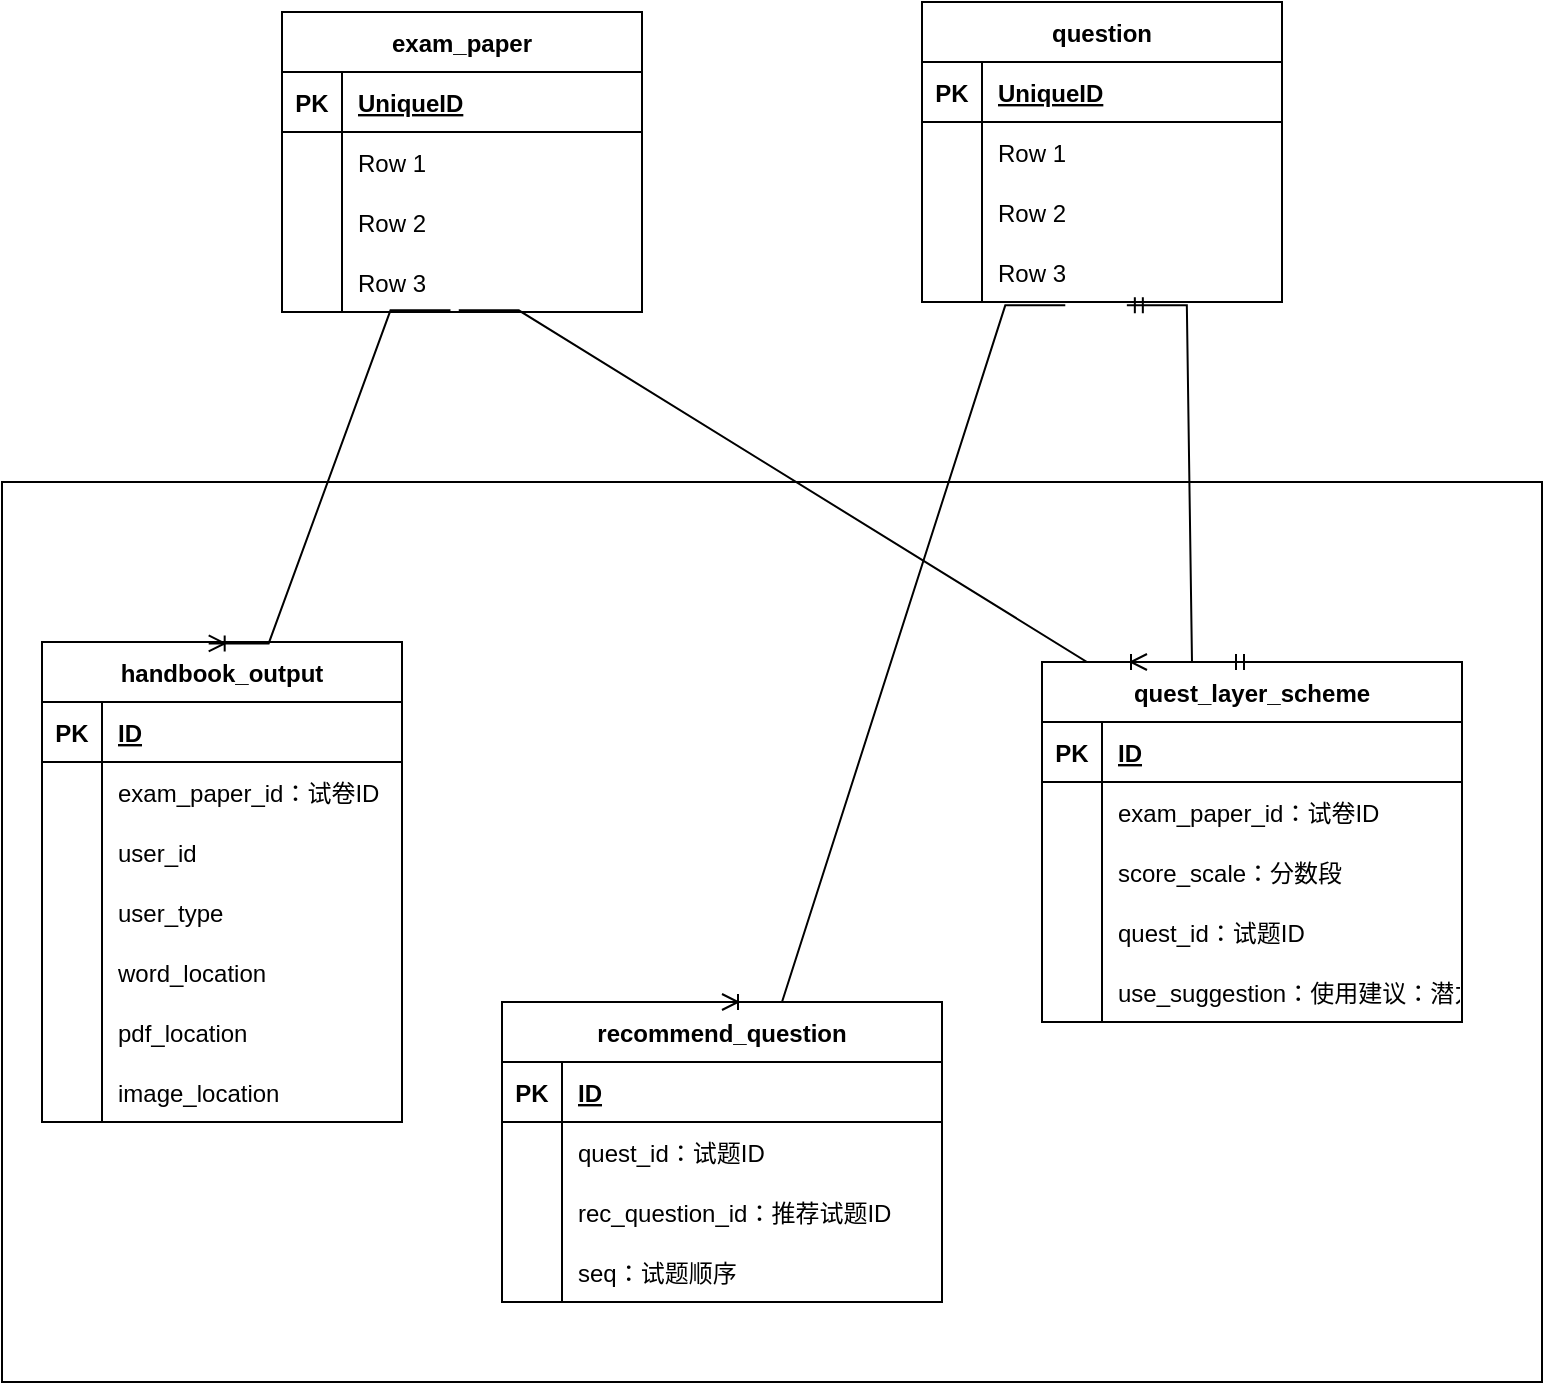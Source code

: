 <mxfile version="20.5.3" type="github"><diagram id="fiKNJ_9EI0TaHURzTXu0" name="第 1 页"><mxGraphModel dx="1185" dy="635" grid="1" gridSize="10" guides="1" tooltips="1" connect="1" arrows="1" fold="1" page="1" pageScale="1" pageWidth="827" pageHeight="1169" math="0" shadow="0"><root><mxCell id="0"/><mxCell id="1" parent="0"/><mxCell id="vGdT2WKixsd-tFbBVOdh-103" value="" style="rounded=0;whiteSpace=wrap;html=1;" vertex="1" parent="1"><mxGeometry x="20" y="290" width="770" height="450" as="geometry"/></mxCell><mxCell id="vGdT2WKixsd-tFbBVOdh-1" value="quest_layer_scheme" style="shape=table;startSize=30;container=1;collapsible=1;childLayout=tableLayout;fixedRows=1;rowLines=0;fontStyle=1;align=center;resizeLast=1;" vertex="1" parent="1"><mxGeometry x="540" y="380" width="210" height="180" as="geometry"><mxRectangle x="210" y="260" width="70" height="30" as="alternateBounds"/></mxGeometry></mxCell><mxCell id="vGdT2WKixsd-tFbBVOdh-2" value="" style="shape=tableRow;horizontal=0;startSize=0;swimlaneHead=0;swimlaneBody=0;fillColor=none;collapsible=0;dropTarget=0;points=[[0,0.5],[1,0.5]];portConstraint=eastwest;top=0;left=0;right=0;bottom=1;" vertex="1" parent="vGdT2WKixsd-tFbBVOdh-1"><mxGeometry y="30" width="210" height="30" as="geometry"/></mxCell><mxCell id="vGdT2WKixsd-tFbBVOdh-3" value="PK" style="shape=partialRectangle;connectable=0;fillColor=none;top=0;left=0;bottom=0;right=0;fontStyle=1;overflow=hidden;" vertex="1" parent="vGdT2WKixsd-tFbBVOdh-2"><mxGeometry width="30" height="30" as="geometry"><mxRectangle width="30" height="30" as="alternateBounds"/></mxGeometry></mxCell><mxCell id="vGdT2WKixsd-tFbBVOdh-4" value="ID" style="shape=partialRectangle;connectable=0;fillColor=none;top=0;left=0;bottom=0;right=0;align=left;spacingLeft=6;fontStyle=5;overflow=hidden;" vertex="1" parent="vGdT2WKixsd-tFbBVOdh-2"><mxGeometry x="30" width="180" height="30" as="geometry"><mxRectangle width="180" height="30" as="alternateBounds"/></mxGeometry></mxCell><mxCell id="vGdT2WKixsd-tFbBVOdh-5" value="" style="shape=tableRow;horizontal=0;startSize=0;swimlaneHead=0;swimlaneBody=0;fillColor=none;collapsible=0;dropTarget=0;points=[[0,0.5],[1,0.5]];portConstraint=eastwest;top=0;left=0;right=0;bottom=0;" vertex="1" parent="vGdT2WKixsd-tFbBVOdh-1"><mxGeometry y="60" width="210" height="30" as="geometry"/></mxCell><mxCell id="vGdT2WKixsd-tFbBVOdh-6" value="" style="shape=partialRectangle;connectable=0;fillColor=none;top=0;left=0;bottom=0;right=0;editable=1;overflow=hidden;" vertex="1" parent="vGdT2WKixsd-tFbBVOdh-5"><mxGeometry width="30" height="30" as="geometry"><mxRectangle width="30" height="30" as="alternateBounds"/></mxGeometry></mxCell><mxCell id="vGdT2WKixsd-tFbBVOdh-7" value="exam_paper_id：试卷ID" style="shape=partialRectangle;connectable=0;fillColor=none;top=0;left=0;bottom=0;right=0;align=left;spacingLeft=6;overflow=hidden;" vertex="1" parent="vGdT2WKixsd-tFbBVOdh-5"><mxGeometry x="30" width="180" height="30" as="geometry"><mxRectangle width="180" height="30" as="alternateBounds"/></mxGeometry></mxCell><mxCell id="vGdT2WKixsd-tFbBVOdh-8" value="" style="shape=tableRow;horizontal=0;startSize=0;swimlaneHead=0;swimlaneBody=0;fillColor=none;collapsible=0;dropTarget=0;points=[[0,0.5],[1,0.5]];portConstraint=eastwest;top=0;left=0;right=0;bottom=0;" vertex="1" parent="vGdT2WKixsd-tFbBVOdh-1"><mxGeometry y="90" width="210" height="30" as="geometry"/></mxCell><mxCell id="vGdT2WKixsd-tFbBVOdh-9" value="" style="shape=partialRectangle;connectable=0;fillColor=none;top=0;left=0;bottom=0;right=0;editable=1;overflow=hidden;" vertex="1" parent="vGdT2WKixsd-tFbBVOdh-8"><mxGeometry width="30" height="30" as="geometry"><mxRectangle width="30" height="30" as="alternateBounds"/></mxGeometry></mxCell><mxCell id="vGdT2WKixsd-tFbBVOdh-10" value="score_scale：分数段" style="shape=partialRectangle;connectable=0;fillColor=none;top=0;left=0;bottom=0;right=0;align=left;spacingLeft=6;overflow=hidden;" vertex="1" parent="vGdT2WKixsd-tFbBVOdh-8"><mxGeometry x="30" width="180" height="30" as="geometry"><mxRectangle width="180" height="30" as="alternateBounds"/></mxGeometry></mxCell><mxCell id="vGdT2WKixsd-tFbBVOdh-11" value="" style="shape=tableRow;horizontal=0;startSize=0;swimlaneHead=0;swimlaneBody=0;fillColor=none;collapsible=0;dropTarget=0;points=[[0,0.5],[1,0.5]];portConstraint=eastwest;top=0;left=0;right=0;bottom=0;" vertex="1" parent="vGdT2WKixsd-tFbBVOdh-1"><mxGeometry y="120" width="210" height="30" as="geometry"/></mxCell><mxCell id="vGdT2WKixsd-tFbBVOdh-12" value="" style="shape=partialRectangle;connectable=0;fillColor=none;top=0;left=0;bottom=0;right=0;editable=1;overflow=hidden;" vertex="1" parent="vGdT2WKixsd-tFbBVOdh-11"><mxGeometry width="30" height="30" as="geometry"><mxRectangle width="30" height="30" as="alternateBounds"/></mxGeometry></mxCell><mxCell id="vGdT2WKixsd-tFbBVOdh-13" value="quest_id：试题ID" style="shape=partialRectangle;connectable=0;fillColor=none;top=0;left=0;bottom=0;right=0;align=left;spacingLeft=6;overflow=hidden;" vertex="1" parent="vGdT2WKixsd-tFbBVOdh-11"><mxGeometry x="30" width="180" height="30" as="geometry"><mxRectangle width="180" height="30" as="alternateBounds"/></mxGeometry></mxCell><mxCell id="vGdT2WKixsd-tFbBVOdh-28" value="" style="shape=tableRow;horizontal=0;startSize=0;swimlaneHead=0;swimlaneBody=0;fillColor=none;collapsible=0;dropTarget=0;points=[[0,0.5],[1,0.5]];portConstraint=eastwest;top=0;left=0;right=0;bottom=0;" vertex="1" parent="vGdT2WKixsd-tFbBVOdh-1"><mxGeometry y="150" width="210" height="30" as="geometry"/></mxCell><mxCell id="vGdT2WKixsd-tFbBVOdh-29" value="" style="shape=partialRectangle;connectable=0;fillColor=none;top=0;left=0;bottom=0;right=0;editable=1;overflow=hidden;" vertex="1" parent="vGdT2WKixsd-tFbBVOdh-28"><mxGeometry width="30" height="30" as="geometry"><mxRectangle width="30" height="30" as="alternateBounds"/></mxGeometry></mxCell><mxCell id="vGdT2WKixsd-tFbBVOdh-30" value="use_suggestion：使用建议：潜力追分题、强化训练题、基础巩固题" style="shape=partialRectangle;connectable=0;fillColor=none;top=0;left=0;bottom=0;right=0;align=left;spacingLeft=6;overflow=hidden;" vertex="1" parent="vGdT2WKixsd-tFbBVOdh-28"><mxGeometry x="30" width="180" height="30" as="geometry"><mxRectangle width="180" height="30" as="alternateBounds"/></mxGeometry></mxCell><mxCell id="vGdT2WKixsd-tFbBVOdh-31" value="exam_paper" style="shape=table;startSize=30;container=1;collapsible=1;childLayout=tableLayout;fixedRows=1;rowLines=0;fontStyle=1;align=center;resizeLast=1;" vertex="1" parent="1"><mxGeometry x="160" y="55" width="180" height="150" as="geometry"/></mxCell><mxCell id="vGdT2WKixsd-tFbBVOdh-32" value="" style="shape=tableRow;horizontal=0;startSize=0;swimlaneHead=0;swimlaneBody=0;fillColor=none;collapsible=0;dropTarget=0;points=[[0,0.5],[1,0.5]];portConstraint=eastwest;top=0;left=0;right=0;bottom=1;" vertex="1" parent="vGdT2WKixsd-tFbBVOdh-31"><mxGeometry y="30" width="180" height="30" as="geometry"/></mxCell><mxCell id="vGdT2WKixsd-tFbBVOdh-33" value="PK" style="shape=partialRectangle;connectable=0;fillColor=none;top=0;left=0;bottom=0;right=0;fontStyle=1;overflow=hidden;" vertex="1" parent="vGdT2WKixsd-tFbBVOdh-32"><mxGeometry width="30" height="30" as="geometry"><mxRectangle width="30" height="30" as="alternateBounds"/></mxGeometry></mxCell><mxCell id="vGdT2WKixsd-tFbBVOdh-34" value="UniqueID" style="shape=partialRectangle;connectable=0;fillColor=none;top=0;left=0;bottom=0;right=0;align=left;spacingLeft=6;fontStyle=5;overflow=hidden;" vertex="1" parent="vGdT2WKixsd-tFbBVOdh-32"><mxGeometry x="30" width="150" height="30" as="geometry"><mxRectangle width="150" height="30" as="alternateBounds"/></mxGeometry></mxCell><mxCell id="vGdT2WKixsd-tFbBVOdh-35" value="" style="shape=tableRow;horizontal=0;startSize=0;swimlaneHead=0;swimlaneBody=0;fillColor=none;collapsible=0;dropTarget=0;points=[[0,0.5],[1,0.5]];portConstraint=eastwest;top=0;left=0;right=0;bottom=0;" vertex="1" parent="vGdT2WKixsd-tFbBVOdh-31"><mxGeometry y="60" width="180" height="30" as="geometry"/></mxCell><mxCell id="vGdT2WKixsd-tFbBVOdh-36" value="" style="shape=partialRectangle;connectable=0;fillColor=none;top=0;left=0;bottom=0;right=0;editable=1;overflow=hidden;" vertex="1" parent="vGdT2WKixsd-tFbBVOdh-35"><mxGeometry width="30" height="30" as="geometry"><mxRectangle width="30" height="30" as="alternateBounds"/></mxGeometry></mxCell><mxCell id="vGdT2WKixsd-tFbBVOdh-37" value="Row 1" style="shape=partialRectangle;connectable=0;fillColor=none;top=0;left=0;bottom=0;right=0;align=left;spacingLeft=6;overflow=hidden;" vertex="1" parent="vGdT2WKixsd-tFbBVOdh-35"><mxGeometry x="30" width="150" height="30" as="geometry"><mxRectangle width="150" height="30" as="alternateBounds"/></mxGeometry></mxCell><mxCell id="vGdT2WKixsd-tFbBVOdh-38" value="" style="shape=tableRow;horizontal=0;startSize=0;swimlaneHead=0;swimlaneBody=0;fillColor=none;collapsible=0;dropTarget=0;points=[[0,0.5],[1,0.5]];portConstraint=eastwest;top=0;left=0;right=0;bottom=0;" vertex="1" parent="vGdT2WKixsd-tFbBVOdh-31"><mxGeometry y="90" width="180" height="30" as="geometry"/></mxCell><mxCell id="vGdT2WKixsd-tFbBVOdh-39" value="" style="shape=partialRectangle;connectable=0;fillColor=none;top=0;left=0;bottom=0;right=0;editable=1;overflow=hidden;" vertex="1" parent="vGdT2WKixsd-tFbBVOdh-38"><mxGeometry width="30" height="30" as="geometry"><mxRectangle width="30" height="30" as="alternateBounds"/></mxGeometry></mxCell><mxCell id="vGdT2WKixsd-tFbBVOdh-40" value="Row 2" style="shape=partialRectangle;connectable=0;fillColor=none;top=0;left=0;bottom=0;right=0;align=left;spacingLeft=6;overflow=hidden;" vertex="1" parent="vGdT2WKixsd-tFbBVOdh-38"><mxGeometry x="30" width="150" height="30" as="geometry"><mxRectangle width="150" height="30" as="alternateBounds"/></mxGeometry></mxCell><mxCell id="vGdT2WKixsd-tFbBVOdh-41" value="" style="shape=tableRow;horizontal=0;startSize=0;swimlaneHead=0;swimlaneBody=0;fillColor=none;collapsible=0;dropTarget=0;points=[[0,0.5],[1,0.5]];portConstraint=eastwest;top=0;left=0;right=0;bottom=0;" vertex="1" parent="vGdT2WKixsd-tFbBVOdh-31"><mxGeometry y="120" width="180" height="30" as="geometry"/></mxCell><mxCell id="vGdT2WKixsd-tFbBVOdh-42" value="" style="shape=partialRectangle;connectable=0;fillColor=none;top=0;left=0;bottom=0;right=0;editable=1;overflow=hidden;" vertex="1" parent="vGdT2WKixsd-tFbBVOdh-41"><mxGeometry width="30" height="30" as="geometry"><mxRectangle width="30" height="30" as="alternateBounds"/></mxGeometry></mxCell><mxCell id="vGdT2WKixsd-tFbBVOdh-43" value="Row 3" style="shape=partialRectangle;connectable=0;fillColor=none;top=0;left=0;bottom=0;right=0;align=left;spacingLeft=6;overflow=hidden;" vertex="1" parent="vGdT2WKixsd-tFbBVOdh-41"><mxGeometry x="30" width="150" height="30" as="geometry"><mxRectangle width="150" height="30" as="alternateBounds"/></mxGeometry></mxCell><mxCell id="vGdT2WKixsd-tFbBVOdh-44" value="question" style="shape=table;startSize=30;container=1;collapsible=1;childLayout=tableLayout;fixedRows=1;rowLines=0;fontStyle=1;align=center;resizeLast=1;" vertex="1" parent="1"><mxGeometry x="480" y="50" width="180" height="150" as="geometry"/></mxCell><mxCell id="vGdT2WKixsd-tFbBVOdh-45" value="" style="shape=tableRow;horizontal=0;startSize=0;swimlaneHead=0;swimlaneBody=0;fillColor=none;collapsible=0;dropTarget=0;points=[[0,0.5],[1,0.5]];portConstraint=eastwest;top=0;left=0;right=0;bottom=1;" vertex="1" parent="vGdT2WKixsd-tFbBVOdh-44"><mxGeometry y="30" width="180" height="30" as="geometry"/></mxCell><mxCell id="vGdT2WKixsd-tFbBVOdh-46" value="PK" style="shape=partialRectangle;connectable=0;fillColor=none;top=0;left=0;bottom=0;right=0;fontStyle=1;overflow=hidden;" vertex="1" parent="vGdT2WKixsd-tFbBVOdh-45"><mxGeometry width="30" height="30" as="geometry"><mxRectangle width="30" height="30" as="alternateBounds"/></mxGeometry></mxCell><mxCell id="vGdT2WKixsd-tFbBVOdh-47" value="UniqueID" style="shape=partialRectangle;connectable=0;fillColor=none;top=0;left=0;bottom=0;right=0;align=left;spacingLeft=6;fontStyle=5;overflow=hidden;" vertex="1" parent="vGdT2WKixsd-tFbBVOdh-45"><mxGeometry x="30" width="150" height="30" as="geometry"><mxRectangle width="150" height="30" as="alternateBounds"/></mxGeometry></mxCell><mxCell id="vGdT2WKixsd-tFbBVOdh-48" value="" style="shape=tableRow;horizontal=0;startSize=0;swimlaneHead=0;swimlaneBody=0;fillColor=none;collapsible=0;dropTarget=0;points=[[0,0.5],[1,0.5]];portConstraint=eastwest;top=0;left=0;right=0;bottom=0;" vertex="1" parent="vGdT2WKixsd-tFbBVOdh-44"><mxGeometry y="60" width="180" height="30" as="geometry"/></mxCell><mxCell id="vGdT2WKixsd-tFbBVOdh-49" value="" style="shape=partialRectangle;connectable=0;fillColor=none;top=0;left=0;bottom=0;right=0;editable=1;overflow=hidden;" vertex="1" parent="vGdT2WKixsd-tFbBVOdh-48"><mxGeometry width="30" height="30" as="geometry"><mxRectangle width="30" height="30" as="alternateBounds"/></mxGeometry></mxCell><mxCell id="vGdT2WKixsd-tFbBVOdh-50" value="Row 1" style="shape=partialRectangle;connectable=0;fillColor=none;top=0;left=0;bottom=0;right=0;align=left;spacingLeft=6;overflow=hidden;" vertex="1" parent="vGdT2WKixsd-tFbBVOdh-48"><mxGeometry x="30" width="150" height="30" as="geometry"><mxRectangle width="150" height="30" as="alternateBounds"/></mxGeometry></mxCell><mxCell id="vGdT2WKixsd-tFbBVOdh-51" value="" style="shape=tableRow;horizontal=0;startSize=0;swimlaneHead=0;swimlaneBody=0;fillColor=none;collapsible=0;dropTarget=0;points=[[0,0.5],[1,0.5]];portConstraint=eastwest;top=0;left=0;right=0;bottom=0;" vertex="1" parent="vGdT2WKixsd-tFbBVOdh-44"><mxGeometry y="90" width="180" height="30" as="geometry"/></mxCell><mxCell id="vGdT2WKixsd-tFbBVOdh-52" value="" style="shape=partialRectangle;connectable=0;fillColor=none;top=0;left=0;bottom=0;right=0;editable=1;overflow=hidden;" vertex="1" parent="vGdT2WKixsd-tFbBVOdh-51"><mxGeometry width="30" height="30" as="geometry"><mxRectangle width="30" height="30" as="alternateBounds"/></mxGeometry></mxCell><mxCell id="vGdT2WKixsd-tFbBVOdh-53" value="Row 2" style="shape=partialRectangle;connectable=0;fillColor=none;top=0;left=0;bottom=0;right=0;align=left;spacingLeft=6;overflow=hidden;" vertex="1" parent="vGdT2WKixsd-tFbBVOdh-51"><mxGeometry x="30" width="150" height="30" as="geometry"><mxRectangle width="150" height="30" as="alternateBounds"/></mxGeometry></mxCell><mxCell id="vGdT2WKixsd-tFbBVOdh-54" value="" style="shape=tableRow;horizontal=0;startSize=0;swimlaneHead=0;swimlaneBody=0;fillColor=none;collapsible=0;dropTarget=0;points=[[0,0.5],[1,0.5]];portConstraint=eastwest;top=0;left=0;right=0;bottom=0;" vertex="1" parent="vGdT2WKixsd-tFbBVOdh-44"><mxGeometry y="120" width="180" height="30" as="geometry"/></mxCell><mxCell id="vGdT2WKixsd-tFbBVOdh-55" value="" style="shape=partialRectangle;connectable=0;fillColor=none;top=0;left=0;bottom=0;right=0;editable=1;overflow=hidden;" vertex="1" parent="vGdT2WKixsd-tFbBVOdh-54"><mxGeometry width="30" height="30" as="geometry"><mxRectangle width="30" height="30" as="alternateBounds"/></mxGeometry></mxCell><mxCell id="vGdT2WKixsd-tFbBVOdh-56" value="Row 3" style="shape=partialRectangle;connectable=0;fillColor=none;top=0;left=0;bottom=0;right=0;align=left;spacingLeft=6;overflow=hidden;" vertex="1" parent="vGdT2WKixsd-tFbBVOdh-54"><mxGeometry x="30" width="150" height="30" as="geometry"><mxRectangle width="150" height="30" as="alternateBounds"/></mxGeometry></mxCell><mxCell id="vGdT2WKixsd-tFbBVOdh-57" value="handbook_output" style="shape=table;startSize=30;container=1;collapsible=1;childLayout=tableLayout;fixedRows=1;rowLines=0;fontStyle=1;align=center;resizeLast=1;" vertex="1" parent="1"><mxGeometry x="40" y="370" width="180" height="240" as="geometry"/></mxCell><mxCell id="vGdT2WKixsd-tFbBVOdh-58" value="" style="shape=tableRow;horizontal=0;startSize=0;swimlaneHead=0;swimlaneBody=0;fillColor=none;collapsible=0;dropTarget=0;points=[[0,0.5],[1,0.5]];portConstraint=eastwest;top=0;left=0;right=0;bottom=1;" vertex="1" parent="vGdT2WKixsd-tFbBVOdh-57"><mxGeometry y="30" width="180" height="30" as="geometry"/></mxCell><mxCell id="vGdT2WKixsd-tFbBVOdh-59" value="PK" style="shape=partialRectangle;connectable=0;fillColor=none;top=0;left=0;bottom=0;right=0;fontStyle=1;overflow=hidden;" vertex="1" parent="vGdT2WKixsd-tFbBVOdh-58"><mxGeometry width="30" height="30" as="geometry"><mxRectangle width="30" height="30" as="alternateBounds"/></mxGeometry></mxCell><mxCell id="vGdT2WKixsd-tFbBVOdh-60" value="ID" style="shape=partialRectangle;connectable=0;fillColor=none;top=0;left=0;bottom=0;right=0;align=left;spacingLeft=6;fontStyle=5;overflow=hidden;" vertex="1" parent="vGdT2WKixsd-tFbBVOdh-58"><mxGeometry x="30" width="150" height="30" as="geometry"><mxRectangle width="150" height="30" as="alternateBounds"/></mxGeometry></mxCell><mxCell id="vGdT2WKixsd-tFbBVOdh-61" value="" style="shape=tableRow;horizontal=0;startSize=0;swimlaneHead=0;swimlaneBody=0;fillColor=none;collapsible=0;dropTarget=0;points=[[0,0.5],[1,0.5]];portConstraint=eastwest;top=0;left=0;right=0;bottom=0;" vertex="1" parent="vGdT2WKixsd-tFbBVOdh-57"><mxGeometry y="60" width="180" height="30" as="geometry"/></mxCell><mxCell id="vGdT2WKixsd-tFbBVOdh-62" value="" style="shape=partialRectangle;connectable=0;fillColor=none;top=0;left=0;bottom=0;right=0;editable=1;overflow=hidden;" vertex="1" parent="vGdT2WKixsd-tFbBVOdh-61"><mxGeometry width="30" height="30" as="geometry"><mxRectangle width="30" height="30" as="alternateBounds"/></mxGeometry></mxCell><mxCell id="vGdT2WKixsd-tFbBVOdh-63" value="exam_paper_id：试卷ID" style="shape=partialRectangle;connectable=0;fillColor=none;top=0;left=0;bottom=0;right=0;align=left;spacingLeft=6;overflow=hidden;" vertex="1" parent="vGdT2WKixsd-tFbBVOdh-61"><mxGeometry x="30" width="150" height="30" as="geometry"><mxRectangle width="150" height="30" as="alternateBounds"/></mxGeometry></mxCell><mxCell id="vGdT2WKixsd-tFbBVOdh-64" value="" style="shape=tableRow;horizontal=0;startSize=0;swimlaneHead=0;swimlaneBody=0;fillColor=none;collapsible=0;dropTarget=0;points=[[0,0.5],[1,0.5]];portConstraint=eastwest;top=0;left=0;right=0;bottom=0;" vertex="1" parent="vGdT2WKixsd-tFbBVOdh-57"><mxGeometry y="90" width="180" height="30" as="geometry"/></mxCell><mxCell id="vGdT2WKixsd-tFbBVOdh-65" value="" style="shape=partialRectangle;connectable=0;fillColor=none;top=0;left=0;bottom=0;right=0;editable=1;overflow=hidden;" vertex="1" parent="vGdT2WKixsd-tFbBVOdh-64"><mxGeometry width="30" height="30" as="geometry"><mxRectangle width="30" height="30" as="alternateBounds"/></mxGeometry></mxCell><mxCell id="vGdT2WKixsd-tFbBVOdh-66" value="user_id" style="shape=partialRectangle;connectable=0;fillColor=none;top=0;left=0;bottom=0;right=0;align=left;spacingLeft=6;overflow=hidden;" vertex="1" parent="vGdT2WKixsd-tFbBVOdh-64"><mxGeometry x="30" width="150" height="30" as="geometry"><mxRectangle width="150" height="30" as="alternateBounds"/></mxGeometry></mxCell><mxCell id="vGdT2WKixsd-tFbBVOdh-67" value="" style="shape=tableRow;horizontal=0;startSize=0;swimlaneHead=0;swimlaneBody=0;fillColor=none;collapsible=0;dropTarget=0;points=[[0,0.5],[1,0.5]];portConstraint=eastwest;top=0;left=0;right=0;bottom=0;" vertex="1" parent="vGdT2WKixsd-tFbBVOdh-57"><mxGeometry y="120" width="180" height="30" as="geometry"/></mxCell><mxCell id="vGdT2WKixsd-tFbBVOdh-68" value="" style="shape=partialRectangle;connectable=0;fillColor=none;top=0;left=0;bottom=0;right=0;editable=1;overflow=hidden;" vertex="1" parent="vGdT2WKixsd-tFbBVOdh-67"><mxGeometry width="30" height="30" as="geometry"><mxRectangle width="30" height="30" as="alternateBounds"/></mxGeometry></mxCell><mxCell id="vGdT2WKixsd-tFbBVOdh-69" value="user_type" style="shape=partialRectangle;connectable=0;fillColor=none;top=0;left=0;bottom=0;right=0;align=left;spacingLeft=6;overflow=hidden;" vertex="1" parent="vGdT2WKixsd-tFbBVOdh-67"><mxGeometry x="30" width="150" height="30" as="geometry"><mxRectangle width="150" height="30" as="alternateBounds"/></mxGeometry></mxCell><mxCell id="vGdT2WKixsd-tFbBVOdh-76" value="" style="shape=tableRow;horizontal=0;startSize=0;swimlaneHead=0;swimlaneBody=0;fillColor=none;collapsible=0;dropTarget=0;points=[[0,0.5],[1,0.5]];portConstraint=eastwest;top=0;left=0;right=0;bottom=0;" vertex="1" parent="vGdT2WKixsd-tFbBVOdh-57"><mxGeometry y="150" width="180" height="30" as="geometry"/></mxCell><mxCell id="vGdT2WKixsd-tFbBVOdh-77" value="" style="shape=partialRectangle;connectable=0;fillColor=none;top=0;left=0;bottom=0;right=0;editable=1;overflow=hidden;" vertex="1" parent="vGdT2WKixsd-tFbBVOdh-76"><mxGeometry width="30" height="30" as="geometry"><mxRectangle width="30" height="30" as="alternateBounds"/></mxGeometry></mxCell><mxCell id="vGdT2WKixsd-tFbBVOdh-78" value="word_location" style="shape=partialRectangle;connectable=0;fillColor=none;top=0;left=0;bottom=0;right=0;align=left;spacingLeft=6;overflow=hidden;" vertex="1" parent="vGdT2WKixsd-tFbBVOdh-76"><mxGeometry x="30" width="150" height="30" as="geometry"><mxRectangle width="150" height="30" as="alternateBounds"/></mxGeometry></mxCell><mxCell id="vGdT2WKixsd-tFbBVOdh-79" value="" style="shape=tableRow;horizontal=0;startSize=0;swimlaneHead=0;swimlaneBody=0;fillColor=none;collapsible=0;dropTarget=0;points=[[0,0.5],[1,0.5]];portConstraint=eastwest;top=0;left=0;right=0;bottom=0;" vertex="1" parent="vGdT2WKixsd-tFbBVOdh-57"><mxGeometry y="180" width="180" height="30" as="geometry"/></mxCell><mxCell id="vGdT2WKixsd-tFbBVOdh-80" value="" style="shape=partialRectangle;connectable=0;fillColor=none;top=0;left=0;bottom=0;right=0;editable=1;overflow=hidden;" vertex="1" parent="vGdT2WKixsd-tFbBVOdh-79"><mxGeometry width="30" height="30" as="geometry"><mxRectangle width="30" height="30" as="alternateBounds"/></mxGeometry></mxCell><mxCell id="vGdT2WKixsd-tFbBVOdh-81" value="pdf_location" style="shape=partialRectangle;connectable=0;fillColor=none;top=0;left=0;bottom=0;right=0;align=left;spacingLeft=6;overflow=hidden;" vertex="1" parent="vGdT2WKixsd-tFbBVOdh-79"><mxGeometry x="30" width="150" height="30" as="geometry"><mxRectangle width="150" height="30" as="alternateBounds"/></mxGeometry></mxCell><mxCell id="vGdT2WKixsd-tFbBVOdh-82" value="" style="shape=tableRow;horizontal=0;startSize=0;swimlaneHead=0;swimlaneBody=0;fillColor=none;collapsible=0;dropTarget=0;points=[[0,0.5],[1,0.5]];portConstraint=eastwest;top=0;left=0;right=0;bottom=0;" vertex="1" parent="vGdT2WKixsd-tFbBVOdh-57"><mxGeometry y="210" width="180" height="30" as="geometry"/></mxCell><mxCell id="vGdT2WKixsd-tFbBVOdh-83" value="" style="shape=partialRectangle;connectable=0;fillColor=none;top=0;left=0;bottom=0;right=0;editable=1;overflow=hidden;" vertex="1" parent="vGdT2WKixsd-tFbBVOdh-82"><mxGeometry width="30" height="30" as="geometry"><mxRectangle width="30" height="30" as="alternateBounds"/></mxGeometry></mxCell><mxCell id="vGdT2WKixsd-tFbBVOdh-84" value="image_location" style="shape=partialRectangle;connectable=0;fillColor=none;top=0;left=0;bottom=0;right=0;align=left;spacingLeft=6;overflow=hidden;" vertex="1" parent="vGdT2WKixsd-tFbBVOdh-82"><mxGeometry x="30" width="150" height="30" as="geometry"><mxRectangle width="150" height="30" as="alternateBounds"/></mxGeometry></mxCell><mxCell id="vGdT2WKixsd-tFbBVOdh-74" value="" style="edgeStyle=entityRelationEdgeStyle;fontSize=12;html=1;endArrow=ERmandOne;startArrow=ERmandOne;rounded=0;entryX=0.569;entryY=1.056;entryDx=0;entryDy=0;entryPerimeter=0;exitX=0.5;exitY=0;exitDx=0;exitDy=0;" edge="1" parent="1" source="vGdT2WKixsd-tFbBVOdh-1" target="vGdT2WKixsd-tFbBVOdh-54"><mxGeometry width="100" height="100" relative="1" as="geometry"><mxPoint x="175" y="320" as="sourcePoint"/><mxPoint x="270" y="240" as="targetPoint"/></mxGeometry></mxCell><mxCell id="vGdT2WKixsd-tFbBVOdh-75" value="" style="edgeStyle=entityRelationEdgeStyle;fontSize=12;html=1;endArrow=ERoneToMany;rounded=0;exitX=0.491;exitY=0.972;exitDx=0;exitDy=0;exitPerimeter=0;entryX=0.25;entryY=0;entryDx=0;entryDy=0;" edge="1" parent="1" source="vGdT2WKixsd-tFbBVOdh-41" target="vGdT2WKixsd-tFbBVOdh-1"><mxGeometry width="100" height="100" relative="1" as="geometry"><mxPoint x="70" y="330" as="sourcePoint"/><mxPoint x="180" y="340" as="targetPoint"/></mxGeometry></mxCell><mxCell id="vGdT2WKixsd-tFbBVOdh-85" value="recommend_question" style="shape=table;startSize=30;container=1;collapsible=1;childLayout=tableLayout;fixedRows=1;rowLines=0;fontStyle=1;align=center;resizeLast=1;" vertex="1" parent="1"><mxGeometry x="270" y="550" width="220" height="150" as="geometry"/></mxCell><mxCell id="vGdT2WKixsd-tFbBVOdh-86" value="" style="shape=tableRow;horizontal=0;startSize=0;swimlaneHead=0;swimlaneBody=0;fillColor=none;collapsible=0;dropTarget=0;points=[[0,0.5],[1,0.5]];portConstraint=eastwest;top=0;left=0;right=0;bottom=1;" vertex="1" parent="vGdT2WKixsd-tFbBVOdh-85"><mxGeometry y="30" width="220" height="30" as="geometry"/></mxCell><mxCell id="vGdT2WKixsd-tFbBVOdh-87" value="PK" style="shape=partialRectangle;connectable=0;fillColor=none;top=0;left=0;bottom=0;right=0;fontStyle=1;overflow=hidden;" vertex="1" parent="vGdT2WKixsd-tFbBVOdh-86"><mxGeometry width="30" height="30" as="geometry"><mxRectangle width="30" height="30" as="alternateBounds"/></mxGeometry></mxCell><mxCell id="vGdT2WKixsd-tFbBVOdh-88" value="ID" style="shape=partialRectangle;connectable=0;fillColor=none;top=0;left=0;bottom=0;right=0;align=left;spacingLeft=6;fontStyle=5;overflow=hidden;" vertex="1" parent="vGdT2WKixsd-tFbBVOdh-86"><mxGeometry x="30" width="190" height="30" as="geometry"><mxRectangle width="190" height="30" as="alternateBounds"/></mxGeometry></mxCell><mxCell id="vGdT2WKixsd-tFbBVOdh-92" value="" style="shape=tableRow;horizontal=0;startSize=0;swimlaneHead=0;swimlaneBody=0;fillColor=none;collapsible=0;dropTarget=0;points=[[0,0.5],[1,0.5]];portConstraint=eastwest;top=0;left=0;right=0;bottom=0;" vertex="1" parent="vGdT2WKixsd-tFbBVOdh-85"><mxGeometry y="60" width="220" height="30" as="geometry"/></mxCell><mxCell id="vGdT2WKixsd-tFbBVOdh-93" value="" style="shape=partialRectangle;connectable=0;fillColor=none;top=0;left=0;bottom=0;right=0;editable=1;overflow=hidden;" vertex="1" parent="vGdT2WKixsd-tFbBVOdh-92"><mxGeometry width="30" height="30" as="geometry"><mxRectangle width="30" height="30" as="alternateBounds"/></mxGeometry></mxCell><mxCell id="vGdT2WKixsd-tFbBVOdh-94" value="quest_id：试题ID" style="shape=partialRectangle;connectable=0;fillColor=none;top=0;left=0;bottom=0;right=0;align=left;spacingLeft=6;overflow=hidden;" vertex="1" parent="vGdT2WKixsd-tFbBVOdh-92"><mxGeometry x="30" width="190" height="30" as="geometry"><mxRectangle width="190" height="30" as="alternateBounds"/></mxGeometry></mxCell><mxCell id="vGdT2WKixsd-tFbBVOdh-95" value="" style="shape=tableRow;horizontal=0;startSize=0;swimlaneHead=0;swimlaneBody=0;fillColor=none;collapsible=0;dropTarget=0;points=[[0,0.5],[1,0.5]];portConstraint=eastwest;top=0;left=0;right=0;bottom=0;" vertex="1" parent="vGdT2WKixsd-tFbBVOdh-85"><mxGeometry y="90" width="220" height="30" as="geometry"/></mxCell><mxCell id="vGdT2WKixsd-tFbBVOdh-96" value="" style="shape=partialRectangle;connectable=0;fillColor=none;top=0;left=0;bottom=0;right=0;editable=1;overflow=hidden;" vertex="1" parent="vGdT2WKixsd-tFbBVOdh-95"><mxGeometry width="30" height="30" as="geometry"><mxRectangle width="30" height="30" as="alternateBounds"/></mxGeometry></mxCell><mxCell id="vGdT2WKixsd-tFbBVOdh-97" value="rec_question_id：推荐试题ID" style="shape=partialRectangle;connectable=0;fillColor=none;top=0;left=0;bottom=0;right=0;align=left;spacingLeft=6;overflow=hidden;" vertex="1" parent="vGdT2WKixsd-tFbBVOdh-95"><mxGeometry x="30" width="190" height="30" as="geometry"><mxRectangle width="190" height="30" as="alternateBounds"/></mxGeometry></mxCell><mxCell id="vGdT2WKixsd-tFbBVOdh-98" value="" style="shape=tableRow;horizontal=0;startSize=0;swimlaneHead=0;swimlaneBody=0;fillColor=none;collapsible=0;dropTarget=0;points=[[0,0.5],[1,0.5]];portConstraint=eastwest;top=0;left=0;right=0;bottom=0;" vertex="1" parent="vGdT2WKixsd-tFbBVOdh-85"><mxGeometry y="120" width="220" height="30" as="geometry"/></mxCell><mxCell id="vGdT2WKixsd-tFbBVOdh-99" value="" style="shape=partialRectangle;connectable=0;fillColor=none;top=0;left=0;bottom=0;right=0;editable=1;overflow=hidden;" vertex="1" parent="vGdT2WKixsd-tFbBVOdh-98"><mxGeometry width="30" height="30" as="geometry"><mxRectangle width="30" height="30" as="alternateBounds"/></mxGeometry></mxCell><mxCell id="vGdT2WKixsd-tFbBVOdh-100" value="seq：试题顺序" style="shape=partialRectangle;connectable=0;fillColor=none;top=0;left=0;bottom=0;right=0;align=left;spacingLeft=6;overflow=hidden;" vertex="1" parent="vGdT2WKixsd-tFbBVOdh-98"><mxGeometry x="30" width="190" height="30" as="geometry"><mxRectangle width="190" height="30" as="alternateBounds"/></mxGeometry></mxCell><mxCell id="vGdT2WKixsd-tFbBVOdh-101" value="" style="edgeStyle=entityRelationEdgeStyle;fontSize=12;html=1;endArrow=ERoneToMany;rounded=0;entryX=0.5;entryY=0;entryDx=0;entryDy=0;exitX=0.398;exitY=1.056;exitDx=0;exitDy=0;exitPerimeter=0;" edge="1" parent="1" source="vGdT2WKixsd-tFbBVOdh-54" target="vGdT2WKixsd-tFbBVOdh-85"><mxGeometry width="100" height="100" relative="1" as="geometry"><mxPoint x="320" y="490" as="sourcePoint"/><mxPoint x="420" y="390" as="targetPoint"/></mxGeometry></mxCell><mxCell id="vGdT2WKixsd-tFbBVOdh-102" value="" style="edgeStyle=entityRelationEdgeStyle;fontSize=12;html=1;endArrow=ERoneToMany;rounded=0;entryX=0.463;entryY=0.003;entryDx=0;entryDy=0;entryPerimeter=0;exitX=0.468;exitY=0.972;exitDx=0;exitDy=0;exitPerimeter=0;" edge="1" parent="1" source="vGdT2WKixsd-tFbBVOdh-41" target="vGdT2WKixsd-tFbBVOdh-57"><mxGeometry width="100" height="100" relative="1" as="geometry"><mxPoint x="290" y="400" as="sourcePoint"/><mxPoint x="390" y="300" as="targetPoint"/></mxGeometry></mxCell></root></mxGraphModel></diagram></mxfile>